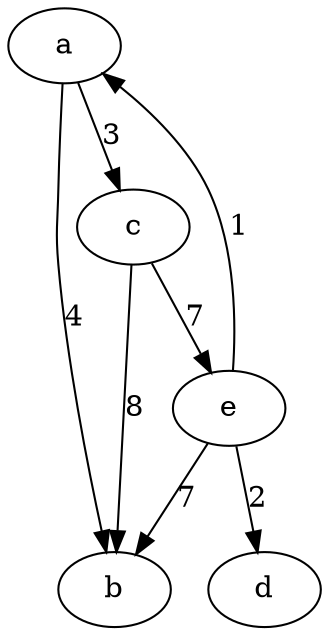 //A random network
digraph {

    a[label="a"];
    b[label="b"];
    c[label="c"];
    d[label="d"];
    e[label="e"];

	a -> b[label="4",weight="4"];
	a -> c[label="3",weight="3"];
	c -> b[label="8",weight="8"];
	c -> e[label="7",weight="7"];
	e -> d[label="2",weight="2"];
	e -> b[label="7",weight="7"];
	e -> a[label="1",weight="1"];
}